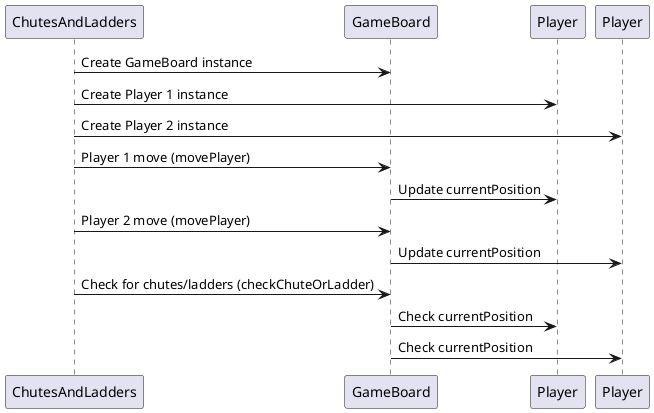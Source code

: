 @startuml
participant "ChutesAndLadders" as Game
participant "GameBoard" as Board
participant "Player" as Player1
participant "Player" as Player2

Game -> Board: Create GameBoard instance
Game -> Player1: Create Player 1 instance
Game -> Player2: Create Player 2 instance

Game -> Board: Player 1 move (movePlayer)
Board -> Player1: Update currentPosition

Game -> Board: Player 2 move (movePlayer)
Board -> Player2: Update currentPosition

Game -> Board: Check for chutes/ladders (checkChuteOrLadder)
Board -> Player1: Check currentPosition
Board -> Player2: Check currentPosition
@enduml
